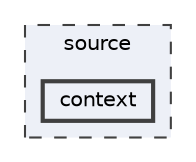 digraph "source/context"
{
 // LATEX_PDF_SIZE
  bgcolor="transparent";
  edge [fontname=Helvetica,fontsize=10,labelfontname=Helvetica,labelfontsize=10];
  node [fontname=Helvetica,fontsize=10,shape=box,height=0.2,width=0.4];
  compound=true
  subgraph clusterdir_b2f33c71d4aa5e7af42a1ca61ff5af1b {
    graph [ bgcolor="#edf0f7", pencolor="grey25", label="source", fontname=Helvetica,fontsize=10 style="filled,dashed", URL="dir_b2f33c71d4aa5e7af42a1ca61ff5af1b.html",tooltip=""]
  dir_67c31cae32e903ea21d9c97109e4e415 [label="context", fillcolor="#edf0f7", color="grey25", style="filled,bold", URL="dir_67c31cae32e903ea21d9c97109e4e415.html",tooltip=""];
  }
}
